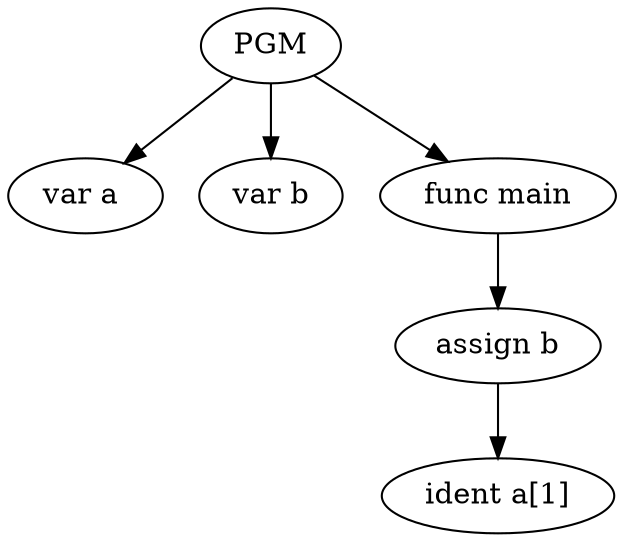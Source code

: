 digraph ast {
0[label = PGM, shape = ellipse]
1[label = "var a ", shape = ellipse]
0 -> 1
2[label = "var b", shape = ellipse]
0 -> 2
3[label = "func main", shape = ellipse]
0 -> 3
4[label = "assign b", shape = ellipse]
3 -> 4
5[label = "ident a[1]", shape = ellipse]
4 -> 5
}